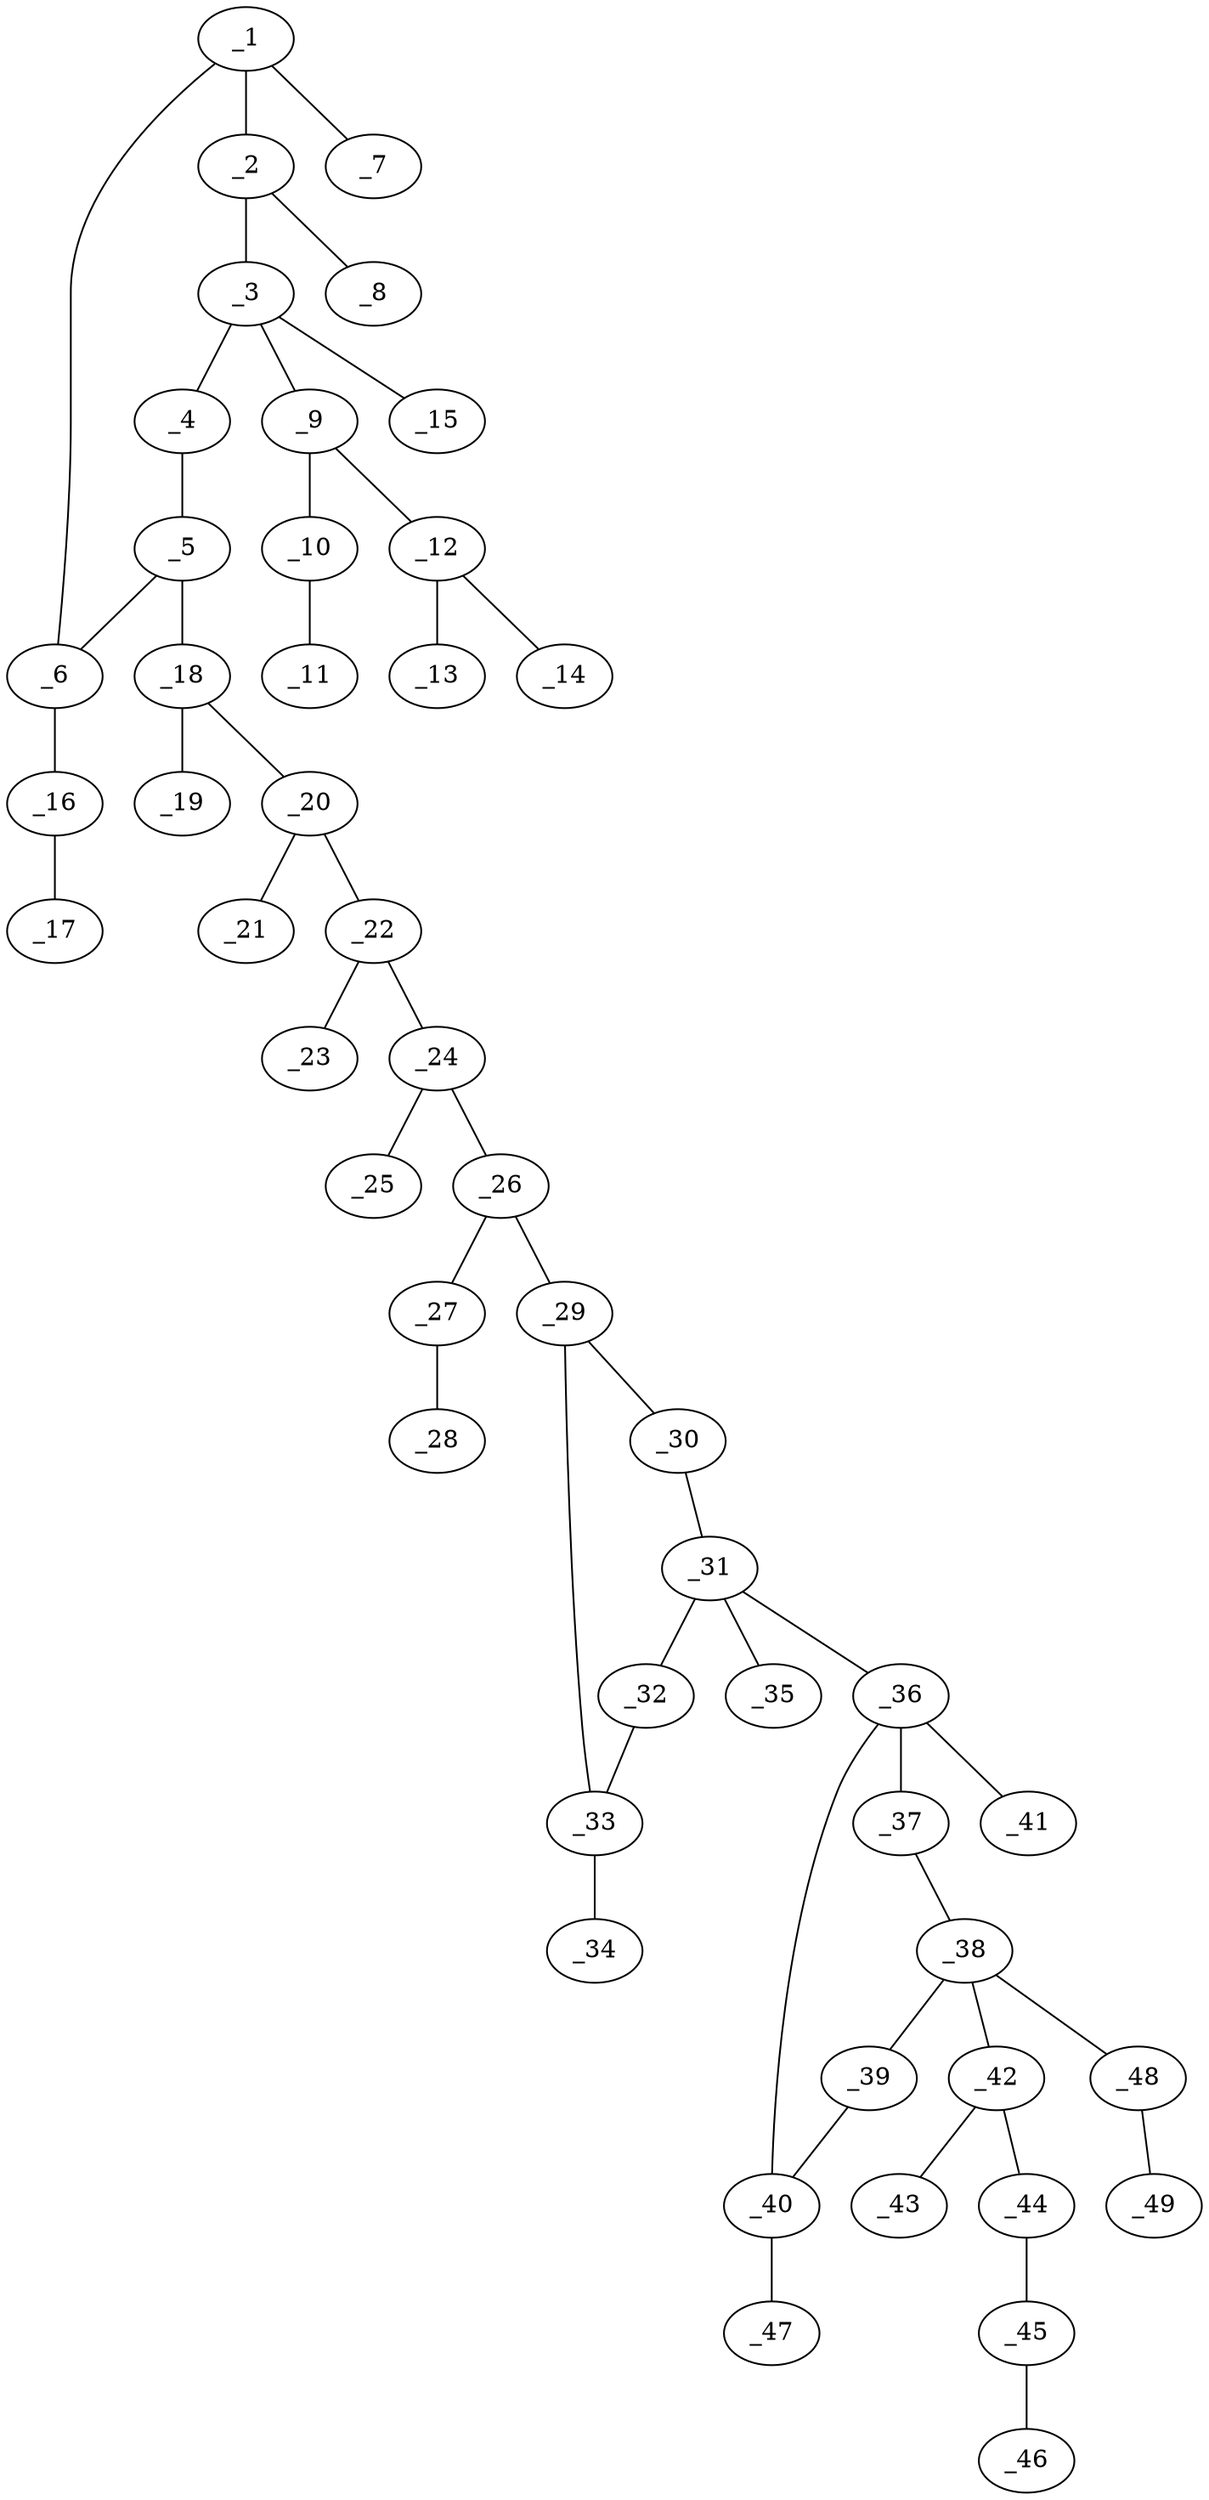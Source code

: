 graph molid638478 {
	_1	 [charge=0,
		chem=1,
		symbol="C  ",
		x="3.134",
		y="-1.6738"];
	_2	 [charge=0,
		chem=1,
		symbol="C  ",
		x="3.134",
		y="-0.6738"];
	_1 -- _2	 [valence=1];
	_6	 [charge=0,
		chem=1,
		symbol="C  ",
		x=4,
		y="-2.1738"];
	_1 -- _6	 [valence=1];
	_7	 [charge=0,
		chem=2,
		symbol="O  ",
		x="2.2679",
		y="-2.1738"];
	_1 -- _7	 [valence=1];
	_3	 [charge=0,
		chem=1,
		symbol="C  ",
		x=4,
		y="-0.1738"];
	_2 -- _3	 [valence=1];
	_8	 [charge=0,
		chem=1,
		symbol="C  ",
		x="2.2679",
		y="-0.1738"];
	_2 -- _8	 [valence=1];
	_4	 [charge=0,
		chem=2,
		symbol="O  ",
		x="4.866",
		y="-0.6738"];
	_3 -- _4	 [valence=1];
	_9	 [charge=0,
		chem=1,
		symbol="C  ",
		x="3.5",
		y="0.6922"];
	_3 -- _9	 [valence=1];
	_15	 [charge=0,
		chem=2,
		symbol="O  ",
		x="4.5",
		y="0.6922"];
	_3 -- _15	 [valence=1];
	_5	 [charge=0,
		chem=1,
		symbol="C  ",
		x="4.866",
		y="-1.6738"];
	_4 -- _5	 [valence=1];
	_5 -- _6	 [valence=1];
	_18	 [charge=0,
		chem=1,
		symbol="C  ",
		x="5.732",
		y="-2.1738"];
	_5 -- _18	 [valence=1];
	_16	 [charge=0,
		chem=1,
		symbol="C  ",
		x=4,
		y="-3.1738"];
	_6 -- _16	 [valence=1];
	_10	 [charge=0,
		chem=1,
		symbol="C  ",
		x="2.5",
		y="0.6922"];
	_9 -- _10	 [valence=1];
	_12	 [charge=0,
		chem=1,
		symbol="C  ",
		x=4,
		y="1.5582"];
	_9 -- _12	 [valence=1];
	_11	 [charge=0,
		chem=1,
		symbol="C  ",
		x=2,
		y="1.5582"];
	_10 -- _11	 [valence=1];
	_13	 [charge=0,
		chem=2,
		symbol="O  ",
		x="3.5",
		y="2.4242"];
	_12 -- _13	 [valence=2];
	_14	 [charge=0,
		chem=2,
		symbol="O  ",
		x=5,
		y="1.5582"];
	_12 -- _14	 [valence=1];
	_17	 [charge=0,
		chem=1,
		symbol="C  ",
		x="3.134",
		y="-3.6738"];
	_16 -- _17	 [valence=1];
	_19	 [charge=0,
		chem=1,
		symbol="C  ",
		x="5.732",
		y="-3.1738"];
	_18 -- _19	 [valence=1];
	_20	 [charge=0,
		chem=1,
		symbol="C  ",
		x="6.5981",
		y="-1.6739"];
	_18 -- _20	 [valence=1];
	_21	 [charge=0,
		chem=2,
		symbol="O  ",
		x="6.5981",
		y="-0.6739"];
	_20 -- _21	 [valence=1];
	_22	 [charge=0,
		chem=1,
		symbol="C  ",
		x="7.4641",
		y="-2.1739"];
	_20 -- _22	 [valence=1];
	_23	 [charge=0,
		chem=1,
		symbol="C  ",
		x="7.4641",
		y="-3.1739"];
	_22 -- _23	 [valence=1];
	_24	 [charge=0,
		chem=1,
		symbol="C  ",
		x="8.3301",
		y="-1.6739"];
	_22 -- _24	 [valence=1];
	_25	 [charge=0,
		chem=2,
		symbol="O  ",
		x="8.3301",
		y="-0.6739"];
	_24 -- _25	 [valence=2];
	_26	 [charge=0,
		chem=1,
		symbol="C  ",
		x="9.1961",
		y="-2.1739"];
	_24 -- _26	 [valence=1];
	_27	 [charge=0,
		chem=1,
		symbol="C  ",
		x="9.1961",
		y="-3.1739"];
	_26 -- _27	 [valence=1];
	_29	 [charge=0,
		chem=1,
		symbol="C  ",
		x="10.0622",
		y="-1.6739"];
	_26 -- _29	 [valence=1];
	_28	 [charge=0,
		chem=1,
		symbol="C  ",
		x="10.0622",
		y="-3.6739"];
	_27 -- _28	 [valence=1];
	_30	 [charge=0,
		chem=2,
		symbol="O  ",
		x="10.1667",
		y="-0.6793"];
	_29 -- _30	 [valence=1];
	_33	 [charge=0,
		chem=1,
		symbol="C  ",
		x="10.9757",
		y="-2.0806"];
	_29 -- _33	 [valence=1];
	_31	 [charge=0,
		chem=1,
		symbol="C  ",
		x="11.1448",
		y="-0.4714"];
	_30 -- _31	 [valence=1];
	_32	 [charge=0,
		chem=1,
		symbol="C  ",
		x="11.6448",
		y="-1.3375"];
	_31 -- _32	 [valence=1];
	_35	 [charge=0,
		chem=1,
		symbol="C  ",
		x="10.9369",
		y="0.5067"];
	_31 -- _35	 [valence=1];
	_36	 [charge=0,
		chem=1,
		symbol="C  ",
		x="12.0109",
		y="0.0286"];
	_31 -- _36	 [valence=1];
	_32 -- _33	 [valence=1];
	_34	 [charge=0,
		chem=1,
		symbol="C  ",
		x="11.1836",
		y="-3.0588"];
	_33 -- _34	 [valence=1];
	_37	 [charge=0,
		chem=2,
		symbol="O  ",
		x="11.5109",
		y="0.8946"];
	_36 -- _37	 [valence=1];
	_40	 [charge=0,
		chem=1,
		symbol="C  ",
		x="12.989",
		y="0.2365"];
	_36 -- _40	 [valence=1];
	_41	 [charge=0,
		chem=2,
		symbol="O  ",
		x="12.2188",
		y="-0.9496"];
	_36 -- _41	 [valence=1];
	_38	 [charge=0,
		chem=1,
		symbol="C  ",
		x="12.18",
		y="1.6377"];
	_37 -- _38	 [valence=1];
	_39	 [charge=0,
		chem=1,
		symbol="C  ",
		x="13.0936",
		y="1.231"];
	_38 -- _39	 [valence=1];
	_42	 [charge=0,
		chem=1,
		symbol="C  ",
		x="12.5868",
		y="2.5513"];
	_38 -- _42	 [valence=1];
	_48	 [charge=0,
		chem=1,
		symbol="C  ",
		x="11.4369",
		y="2.3069"];
	_38 -- _48	 [valence=1];
	_39 -- _40	 [valence=1];
	_47	 [charge=0,
		chem=1,
		symbol="C  ",
		x="13.7322",
		y="-0.4327"];
	_40 -- _47	 [valence=1];
	_43	 [charge=0,
		chem=2,
		symbol="O  ",
		x="11.999",
		y="3.3603"];
	_42 -- _43	 [valence=1];
	_44	 [charge=0,
		chem=1,
		symbol="C  ",
		x="13.5813",
		y="2.6558"];
	_42 -- _44	 [valence=1];
	_45	 [charge=0,
		chem=1,
		symbol="C  ",
		x="13.988",
		y="3.5693"];
	_44 -- _45	 [valence=1];
	_46	 [charge=0,
		chem=1,
		symbol="C  ",
		x="14.9825",
		y="3.6739"];
	_45 -- _46	 [valence=1];
	_49	 [charge=0,
		chem=1,
		symbol="C  ",
		x="10.4858",
		y="1.9979"];
	_48 -- _49	 [valence=1];
}
